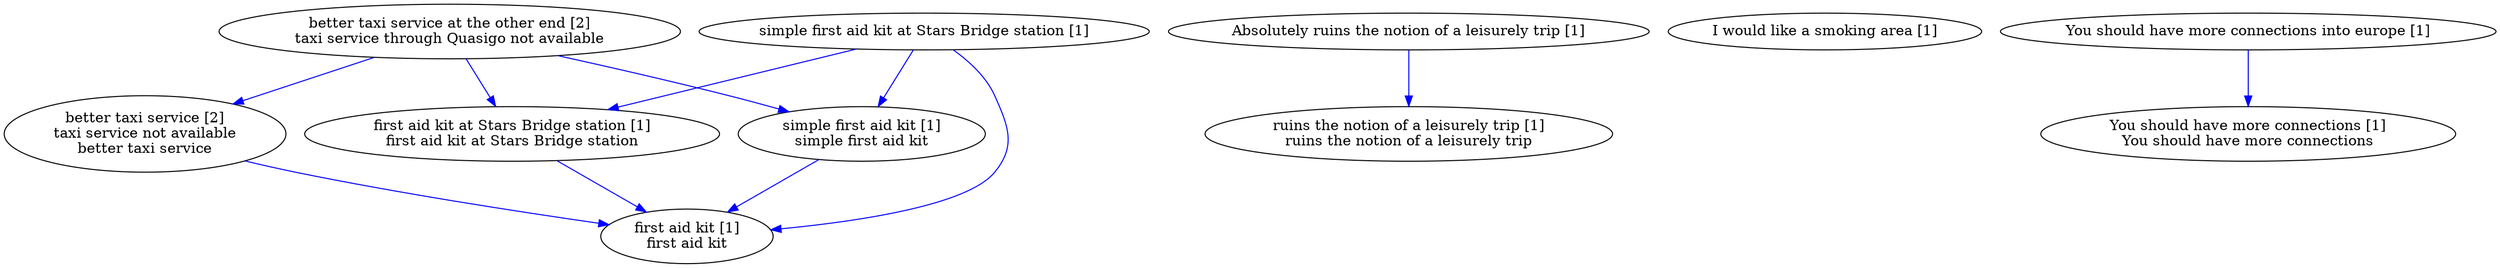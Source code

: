 digraph collapsedGraph {
"better taxi service [2]\ntaxi service not available\nbetter taxi service""better taxi service at the other end [2]\ntaxi service through Quasigo not available""Absolutely ruins the notion of a leisurely trip [1]""ruins the notion of a leisurely trip [1]\nruins the notion of a leisurely trip""I would like a smoking area [1]""You should have more connections into europe [1]""You should have more connections [1]\nYou should have more connections""simple first aid kit at Stars Bridge station [1]""first aid kit at Stars Bridge station [1]\nfirst aid kit at Stars Bridge station""first aid kit [1]\nfirst aid kit""simple first aid kit [1]\nsimple first aid kit""Absolutely ruins the notion of a leisurely trip [1]" -> "ruins the notion of a leisurely trip [1]\nruins the notion of a leisurely trip" [color=blue]
"You should have more connections into europe [1]" -> "You should have more connections [1]\nYou should have more connections" [color=blue]
"better taxi service at the other end [2]\ntaxi service through Quasigo not available" -> "better taxi service [2]\ntaxi service not available\nbetter taxi service" [color=blue]
"simple first aid kit at Stars Bridge station [1]" -> "first aid kit at Stars Bridge station [1]\nfirst aid kit at Stars Bridge station" [color=blue]
"first aid kit at Stars Bridge station [1]\nfirst aid kit at Stars Bridge station" -> "first aid kit [1]\nfirst aid kit" [color=blue]
"simple first aid kit at Stars Bridge station [1]" -> "simple first aid kit [1]\nsimple first aid kit" [color=blue]
"simple first aid kit [1]\nsimple first aid kit" -> "first aid kit [1]\nfirst aid kit" [color=blue]
"simple first aid kit at Stars Bridge station [1]" -> "first aid kit [1]\nfirst aid kit" [color=blue]
"better taxi service at the other end [2]\ntaxi service through Quasigo not available" -> "simple first aid kit [1]\nsimple first aid kit" [color=blue]
"better taxi service [2]\ntaxi service not available\nbetter taxi service" -> "first aid kit [1]\nfirst aid kit" [color=blue]
"better taxi service at the other end [2]\ntaxi service through Quasigo not available" -> "first aid kit at Stars Bridge station [1]\nfirst aid kit at Stars Bridge station" [color=blue]
}
